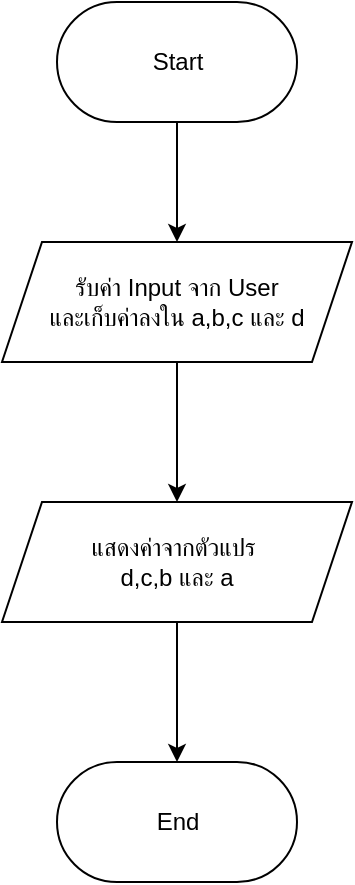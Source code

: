 <mxfile>
    <diagram id="-lPEyopHxCwcxwabc8mo" name="Page-1">
        <mxGraphModel dx="1126" dy="779" grid="1" gridSize="10" guides="1" tooltips="1" connect="1" arrows="1" fold="1" page="1" pageScale="1" pageWidth="850" pageHeight="1100" math="0" shadow="0">
            <root>
                <mxCell id="0"/>
                <mxCell id="1" parent="0"/>
                <mxCell id="2" style="edgeStyle=orthogonalEdgeStyle;rounded=0;orthogonalLoop=1;jettySize=auto;html=1;exitX=0.5;exitY=1;exitDx=0;exitDy=0;entryX=0.5;entryY=0;entryDx=0;entryDy=0;" edge="1" parent="1" source="3" target="5">
                    <mxGeometry relative="1" as="geometry"/>
                </mxCell>
                <mxCell id="3" value="Start" style="rounded=1;whiteSpace=wrap;html=1;arcSize=50;" vertex="1" parent="1">
                    <mxGeometry x="347.5" y="70" width="120" height="60" as="geometry"/>
                </mxCell>
                <mxCell id="4" style="edgeStyle=orthogonalEdgeStyle;rounded=0;orthogonalLoop=1;jettySize=auto;html=1;exitX=0.5;exitY=1;exitDx=0;exitDy=0;entryX=0.5;entryY=0;entryDx=0;entryDy=0;" edge="1" parent="1" source="5">
                    <mxGeometry relative="1" as="geometry">
                        <mxPoint x="407.5" y="320.0" as="targetPoint"/>
                    </mxGeometry>
                </mxCell>
                <mxCell id="5" value="รับค่า Input จาก User&lt;div&gt;และเก็บค่าลงใน a,b,c และ d&lt;/div&gt;" style="shape=parallelogram;perimeter=parallelogramPerimeter;whiteSpace=wrap;html=1;fixedSize=1;" vertex="1" parent="1">
                    <mxGeometry x="320" y="190" width="175" height="60" as="geometry"/>
                </mxCell>
                <mxCell id="6" style="edgeStyle=orthogonalEdgeStyle;rounded=0;orthogonalLoop=1;jettySize=auto;html=1;exitX=0.5;exitY=1;exitDx=0;exitDy=0;entryX=0.5;entryY=0;entryDx=0;entryDy=0;" edge="1" parent="1" source="7" target="8">
                    <mxGeometry relative="1" as="geometry"/>
                </mxCell>
                <mxCell id="7" value="แสดงค่าจากตัวแปร&amp;nbsp;&lt;div&gt;d,c,b และ a&lt;/div&gt;" style="shape=parallelogram;perimeter=parallelogramPerimeter;whiteSpace=wrap;html=1;fixedSize=1;" vertex="1" parent="1">
                    <mxGeometry x="320" y="320" width="175" height="60" as="geometry"/>
                </mxCell>
                <mxCell id="8" value="End" style="rounded=1;whiteSpace=wrap;html=1;arcSize=50;" vertex="1" parent="1">
                    <mxGeometry x="347.5" y="450" width="120" height="60" as="geometry"/>
                </mxCell>
            </root>
        </mxGraphModel>
    </diagram>
</mxfile>